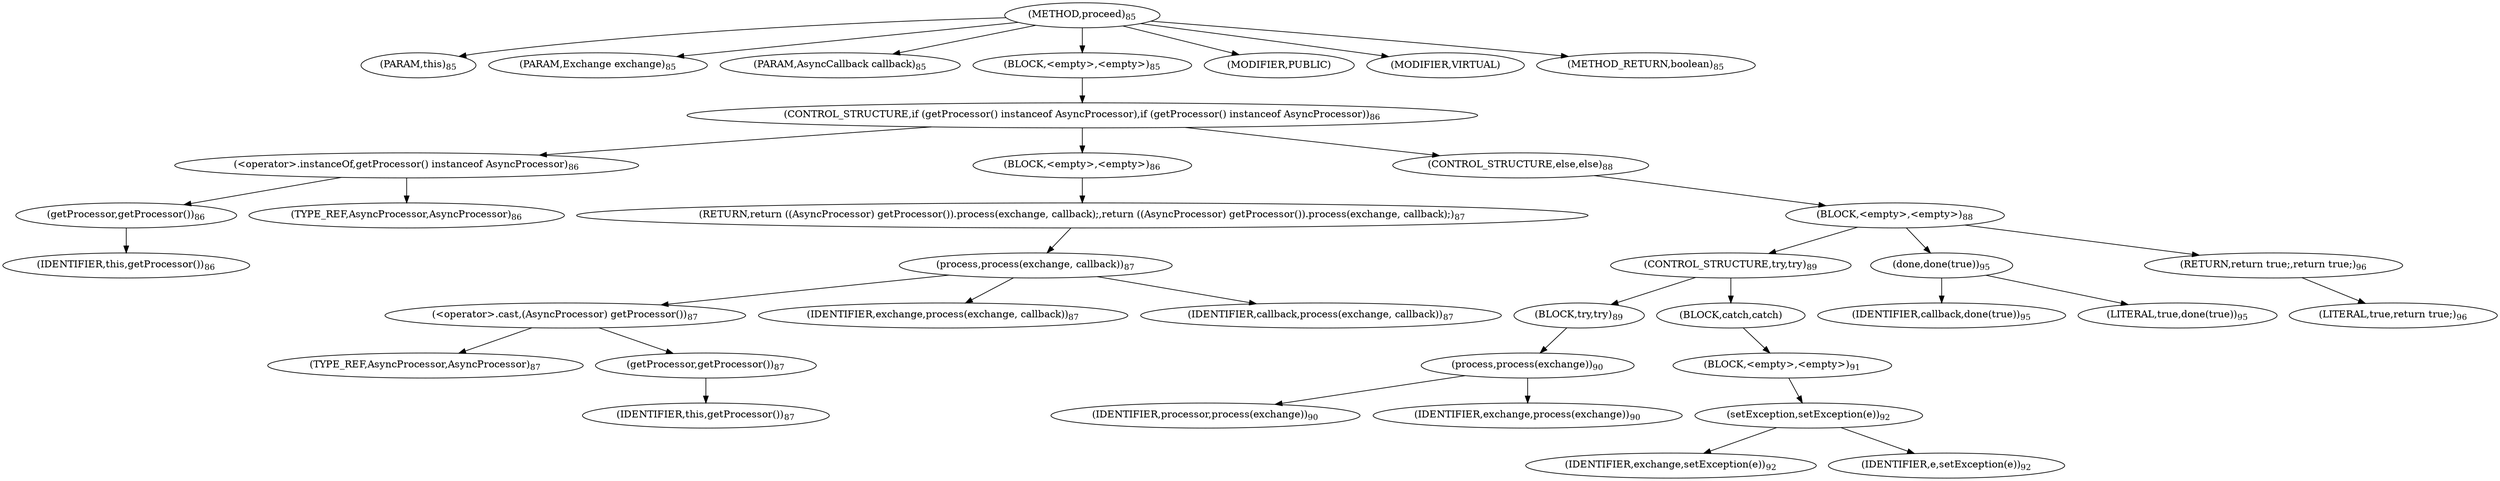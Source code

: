 digraph "proceed" {  
"135" [label = <(METHOD,proceed)<SUB>85</SUB>> ]
"13" [label = <(PARAM,this)<SUB>85</SUB>> ]
"136" [label = <(PARAM,Exchange exchange)<SUB>85</SUB>> ]
"137" [label = <(PARAM,AsyncCallback callback)<SUB>85</SUB>> ]
"138" [label = <(BLOCK,&lt;empty&gt;,&lt;empty&gt;)<SUB>85</SUB>> ]
"139" [label = <(CONTROL_STRUCTURE,if (getProcessor() instanceof AsyncProcessor),if (getProcessor() instanceof AsyncProcessor))<SUB>86</SUB>> ]
"140" [label = <(&lt;operator&gt;.instanceOf,getProcessor() instanceof AsyncProcessor)<SUB>86</SUB>> ]
"141" [label = <(getProcessor,getProcessor())<SUB>86</SUB>> ]
"12" [label = <(IDENTIFIER,this,getProcessor())<SUB>86</SUB>> ]
"142" [label = <(TYPE_REF,AsyncProcessor,AsyncProcessor)<SUB>86</SUB>> ]
"143" [label = <(BLOCK,&lt;empty&gt;,&lt;empty&gt;)<SUB>86</SUB>> ]
"144" [label = <(RETURN,return ((AsyncProcessor) getProcessor()).process(exchange, callback);,return ((AsyncProcessor) getProcessor()).process(exchange, callback);)<SUB>87</SUB>> ]
"145" [label = <(process,process(exchange, callback))<SUB>87</SUB>> ]
"146" [label = <(&lt;operator&gt;.cast,(AsyncProcessor) getProcessor())<SUB>87</SUB>> ]
"147" [label = <(TYPE_REF,AsyncProcessor,AsyncProcessor)<SUB>87</SUB>> ]
"148" [label = <(getProcessor,getProcessor())<SUB>87</SUB>> ]
"14" [label = <(IDENTIFIER,this,getProcessor())<SUB>87</SUB>> ]
"149" [label = <(IDENTIFIER,exchange,process(exchange, callback))<SUB>87</SUB>> ]
"150" [label = <(IDENTIFIER,callback,process(exchange, callback))<SUB>87</SUB>> ]
"151" [label = <(CONTROL_STRUCTURE,else,else)<SUB>88</SUB>> ]
"152" [label = <(BLOCK,&lt;empty&gt;,&lt;empty&gt;)<SUB>88</SUB>> ]
"153" [label = <(CONTROL_STRUCTURE,try,try)<SUB>89</SUB>> ]
"154" [label = <(BLOCK,try,try)<SUB>89</SUB>> ]
"155" [label = <(process,process(exchange))<SUB>90</SUB>> ]
"156" [label = <(IDENTIFIER,processor,process(exchange))<SUB>90</SUB>> ]
"157" [label = <(IDENTIFIER,exchange,process(exchange))<SUB>90</SUB>> ]
"158" [label = <(BLOCK,catch,catch)> ]
"159" [label = <(BLOCK,&lt;empty&gt;,&lt;empty&gt;)<SUB>91</SUB>> ]
"160" [label = <(setException,setException(e))<SUB>92</SUB>> ]
"161" [label = <(IDENTIFIER,exchange,setException(e))<SUB>92</SUB>> ]
"162" [label = <(IDENTIFIER,e,setException(e))<SUB>92</SUB>> ]
"163" [label = <(done,done(true))<SUB>95</SUB>> ]
"164" [label = <(IDENTIFIER,callback,done(true))<SUB>95</SUB>> ]
"165" [label = <(LITERAL,true,done(true))<SUB>95</SUB>> ]
"166" [label = <(RETURN,return true;,return true;)<SUB>96</SUB>> ]
"167" [label = <(LITERAL,true,return true;)<SUB>96</SUB>> ]
"168" [label = <(MODIFIER,PUBLIC)> ]
"169" [label = <(MODIFIER,VIRTUAL)> ]
"170" [label = <(METHOD_RETURN,boolean)<SUB>85</SUB>> ]
  "135" -> "13" 
  "135" -> "136" 
  "135" -> "137" 
  "135" -> "138" 
  "135" -> "168" 
  "135" -> "169" 
  "135" -> "170" 
  "138" -> "139" 
  "139" -> "140" 
  "139" -> "143" 
  "139" -> "151" 
  "140" -> "141" 
  "140" -> "142" 
  "141" -> "12" 
  "143" -> "144" 
  "144" -> "145" 
  "145" -> "146" 
  "145" -> "149" 
  "145" -> "150" 
  "146" -> "147" 
  "146" -> "148" 
  "148" -> "14" 
  "151" -> "152" 
  "152" -> "153" 
  "152" -> "163" 
  "152" -> "166" 
  "153" -> "154" 
  "153" -> "158" 
  "154" -> "155" 
  "155" -> "156" 
  "155" -> "157" 
  "158" -> "159" 
  "159" -> "160" 
  "160" -> "161" 
  "160" -> "162" 
  "163" -> "164" 
  "163" -> "165" 
  "166" -> "167" 
}

